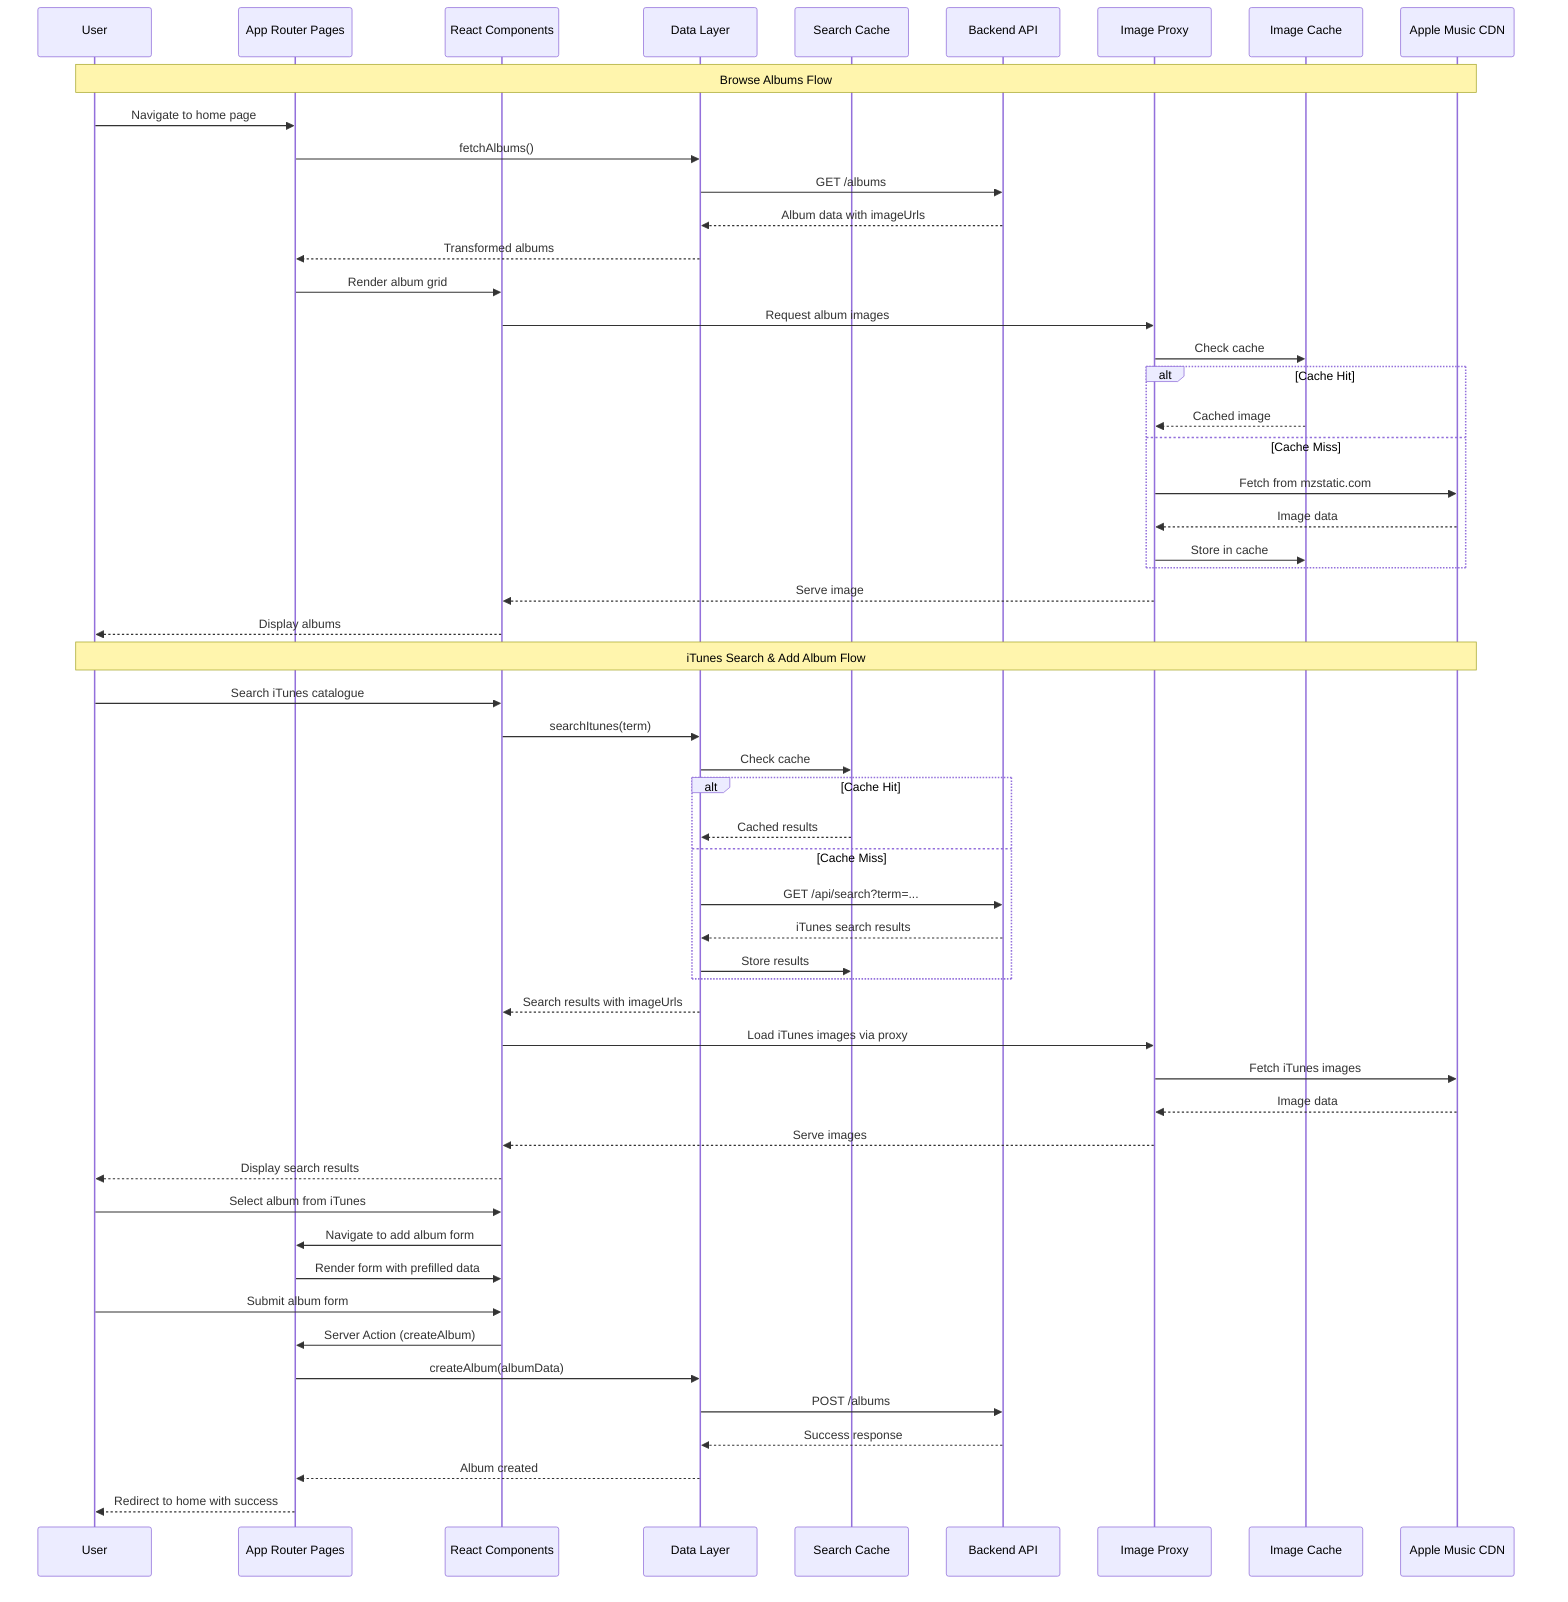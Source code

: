 sequenceDiagram
    participant User
    participant Pages as App Router Pages
    participant Components as React Components
    participant DataLayer as Data Layer
    participant SearchCache as Search Cache
    participant Backend as Backend API
    participant ImageProxy as Image Proxy
    participant ImageCache as Image Cache
    participant AppleCDN as Apple Music CDN

    Note over User, AppleCDN: Browse Albums Flow
    User->>Pages: Navigate to home page
    Pages->>DataLayer: fetchAlbums()
    DataLayer->>Backend: GET /albums
    Backend-->>DataLayer: Album data with imageUrls
    DataLayer-->>Pages: Transformed albums
    Pages->>Components: Render album grid
    Components->>ImageProxy: Request album images
    ImageProxy->>ImageCache: Check cache
    alt Cache Hit
        ImageCache-->>ImageProxy: Cached image
    else Cache Miss
        ImageProxy->>AppleCDN: Fetch from mzstatic.com
        AppleCDN-->>ImageProxy: Image data
        ImageProxy->>ImageCache: Store in cache
    end
    ImageProxy-->>Components: Serve image
    Components-->>User: Display albums

    Note over User, AppleCDN: iTunes Search & Add Album Flow
    User->>Components: Search iTunes catalogue
    Components->>DataLayer: searchItunes(term)
    DataLayer->>SearchCache: Check cache
    alt Cache Hit
        SearchCache-->>DataLayer: Cached results
    else Cache Miss
        DataLayer->>Backend: GET /api/search?term=...
        Backend-->>DataLayer: iTunes search results
        DataLayer->>SearchCache: Store results
    end
    DataLayer-->>Components: Search results with imageUrls
    Components->>ImageProxy: Load iTunes images via proxy
    ImageProxy->>AppleCDN: Fetch iTunes images
    AppleCDN-->>ImageProxy: Image data
    ImageProxy-->>Components: Serve images
    Components-->>User: Display search results

    User->>Components: Select album from iTunes
    Components->>Pages: Navigate to add album form
    Pages->>Components: Render form with prefilled data
    User->>Components: Submit album form
    Components->>Pages: Server Action (createAlbum)
    Pages->>DataLayer: createAlbum(albumData)
    DataLayer->>Backend: POST /albums
    Backend-->>DataLayer: Success response
    DataLayer-->>Pages: Album created
    Pages-->>User: Redirect to home with success